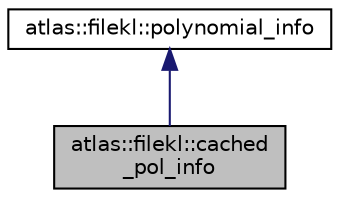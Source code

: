 digraph "atlas::filekl::cached_pol_info"
{
  edge [fontname="Helvetica",fontsize="10",labelfontname="Helvetica",labelfontsize="10"];
  node [fontname="Helvetica",fontsize="10",shape=record];
  Node1 [label="atlas::filekl::cached\l_pol_info",height=0.2,width=0.4,color="black", fillcolor="grey75", style="filled", fontcolor="black"];
  Node2 -> Node1 [dir="back",color="midnightblue",fontsize="10",style="solid",fontname="Helvetica"];
  Node2 [label="atlas::filekl::polynomial_info",height=0.2,width=0.4,color="black", fillcolor="white", style="filled",URL="$classatlas_1_1filekl_1_1polynomial__info.html"];
}
